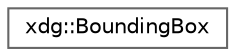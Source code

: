 digraph "Graphical Class Hierarchy"
{
 // LATEX_PDF_SIZE
  bgcolor="transparent";
  edge [fontname=Helvetica,fontsize=10,labelfontname=Helvetica,labelfontsize=10];
  node [fontname=Helvetica,fontsize=10,shape=box,height=0.2,width=0.4];
  rankdir="LR";
  Node0 [id="Node000000",label="xdg::BoundingBox",height=0.2,width=0.4,color="grey40", fillcolor="white", style="filled",URL="$unionxdg_1_1BoundingBox.html",tooltip=" "];
}

